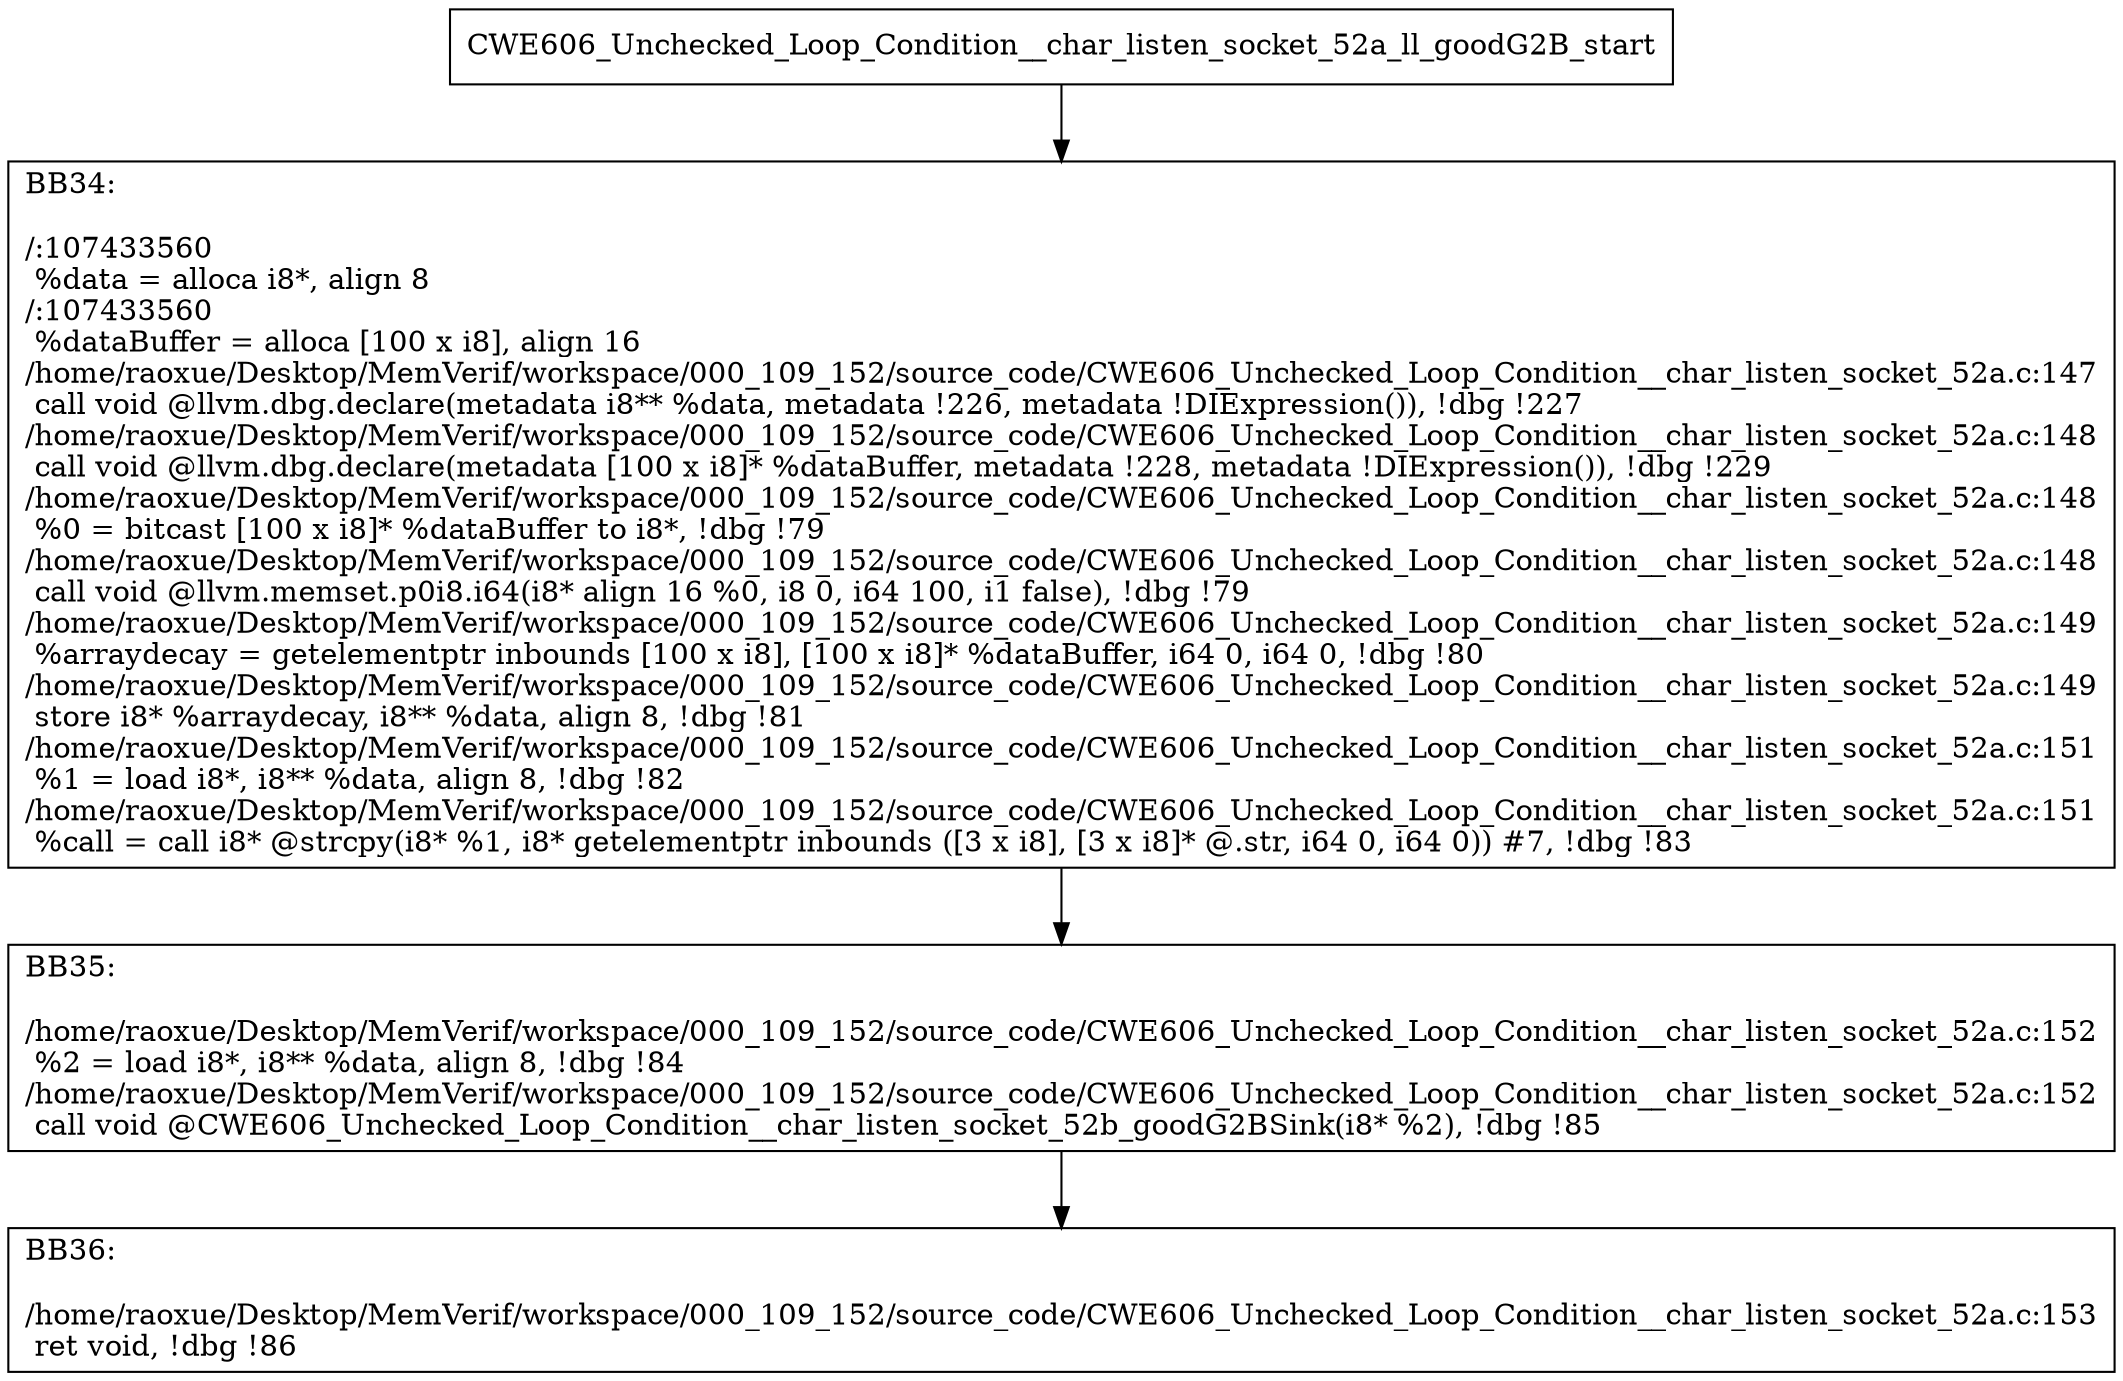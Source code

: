 digraph "CFG for'CWE606_Unchecked_Loop_Condition__char_listen_socket_52a_ll_goodG2B' function" {
	BBCWE606_Unchecked_Loop_Condition__char_listen_socket_52a_ll_goodG2B_start[shape=record,label="{CWE606_Unchecked_Loop_Condition__char_listen_socket_52a_ll_goodG2B_start}"];
	BBCWE606_Unchecked_Loop_Condition__char_listen_socket_52a_ll_goodG2B_start-> CWE606_Unchecked_Loop_Condition__char_listen_socket_52a_ll_goodG2BBB34;
	CWE606_Unchecked_Loop_Condition__char_listen_socket_52a_ll_goodG2BBB34 [shape=record, label="{BB34:\l\l/:107433560\l
  %data = alloca i8*, align 8\l
/:107433560\l
  %dataBuffer = alloca [100 x i8], align 16\l
/home/raoxue/Desktop/MemVerif/workspace/000_109_152/source_code/CWE606_Unchecked_Loop_Condition__char_listen_socket_52a.c:147\l
  call void @llvm.dbg.declare(metadata i8** %data, metadata !226, metadata !DIExpression()), !dbg !227\l
/home/raoxue/Desktop/MemVerif/workspace/000_109_152/source_code/CWE606_Unchecked_Loop_Condition__char_listen_socket_52a.c:148\l
  call void @llvm.dbg.declare(metadata [100 x i8]* %dataBuffer, metadata !228, metadata !DIExpression()), !dbg !229\l
/home/raoxue/Desktop/MemVerif/workspace/000_109_152/source_code/CWE606_Unchecked_Loop_Condition__char_listen_socket_52a.c:148\l
  %0 = bitcast [100 x i8]* %dataBuffer to i8*, !dbg !79\l
/home/raoxue/Desktop/MemVerif/workspace/000_109_152/source_code/CWE606_Unchecked_Loop_Condition__char_listen_socket_52a.c:148\l
  call void @llvm.memset.p0i8.i64(i8* align 16 %0, i8 0, i64 100, i1 false), !dbg !79\l
/home/raoxue/Desktop/MemVerif/workspace/000_109_152/source_code/CWE606_Unchecked_Loop_Condition__char_listen_socket_52a.c:149\l
  %arraydecay = getelementptr inbounds [100 x i8], [100 x i8]* %dataBuffer, i64 0, i64 0, !dbg !80\l
/home/raoxue/Desktop/MemVerif/workspace/000_109_152/source_code/CWE606_Unchecked_Loop_Condition__char_listen_socket_52a.c:149\l
  store i8* %arraydecay, i8** %data, align 8, !dbg !81\l
/home/raoxue/Desktop/MemVerif/workspace/000_109_152/source_code/CWE606_Unchecked_Loop_Condition__char_listen_socket_52a.c:151\l
  %1 = load i8*, i8** %data, align 8, !dbg !82\l
/home/raoxue/Desktop/MemVerif/workspace/000_109_152/source_code/CWE606_Unchecked_Loop_Condition__char_listen_socket_52a.c:151\l
  %call = call i8* @strcpy(i8* %1, i8* getelementptr inbounds ([3 x i8], [3 x i8]* @.str, i64 0, i64 0)) #7, !dbg !83\l
}"];
	CWE606_Unchecked_Loop_Condition__char_listen_socket_52a_ll_goodG2BBB34-> CWE606_Unchecked_Loop_Condition__char_listen_socket_52a_ll_goodG2BBB35;
	CWE606_Unchecked_Loop_Condition__char_listen_socket_52a_ll_goodG2BBB35 [shape=record, label="{BB35:\l\l/home/raoxue/Desktop/MemVerif/workspace/000_109_152/source_code/CWE606_Unchecked_Loop_Condition__char_listen_socket_52a.c:152\l
  %2 = load i8*, i8** %data, align 8, !dbg !84\l
/home/raoxue/Desktop/MemVerif/workspace/000_109_152/source_code/CWE606_Unchecked_Loop_Condition__char_listen_socket_52a.c:152\l
  call void @CWE606_Unchecked_Loop_Condition__char_listen_socket_52b_goodG2BSink(i8* %2), !dbg !85\l
}"];
	CWE606_Unchecked_Loop_Condition__char_listen_socket_52a_ll_goodG2BBB35-> CWE606_Unchecked_Loop_Condition__char_listen_socket_52a_ll_goodG2BBB36;
	CWE606_Unchecked_Loop_Condition__char_listen_socket_52a_ll_goodG2BBB36 [shape=record, label="{BB36:\l\l/home/raoxue/Desktop/MemVerif/workspace/000_109_152/source_code/CWE606_Unchecked_Loop_Condition__char_listen_socket_52a.c:153\l
  ret void, !dbg !86\l
}"];
}
